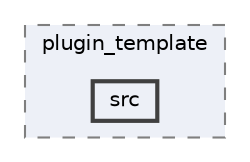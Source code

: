 digraph "cigarfilter/resources/plugin_template/src"
{
 // LATEX_PDF_SIZE
  bgcolor="transparent";
  edge [fontname=Helvetica,fontsize=10,labelfontname=Helvetica,labelfontsize=10];
  node [fontname=Helvetica,fontsize=10,shape=box,height=0.2,width=0.4];
  compound=true
  subgraph clusterdir_7607b0dbd1d9c5f0f3034f94d1c8b187 {
    graph [ bgcolor="#edf0f7", pencolor="grey50", label="plugin_template", fontname=Helvetica,fontsize=10 style="filled,dashed", URL="dir_7607b0dbd1d9c5f0f3034f94d1c8b187.html",tooltip=""]
  dir_c5fb6ec28ce252efda8b14d5ded898fd [label="src", fillcolor="#edf0f7", color="grey25", style="filled,bold", URL="dir_c5fb6ec28ce252efda8b14d5ded898fd.html",tooltip=""];
  }
}
